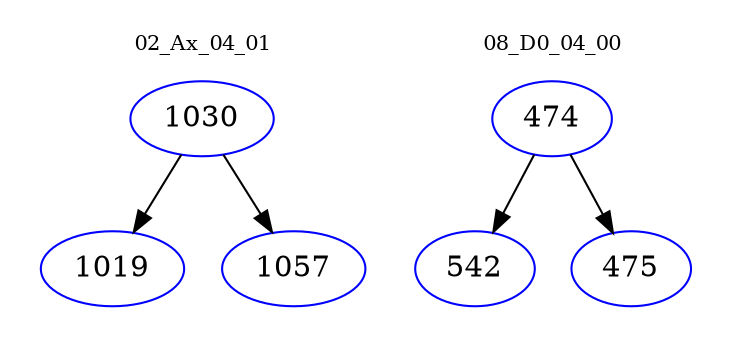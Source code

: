 digraph{
subgraph cluster_0 {
color = white
label = "02_Ax_04_01";
fontsize=10;
T0_1030 [label="1030", color="blue"]
T0_1030 -> T0_1019 [color="black"]
T0_1019 [label="1019", color="blue"]
T0_1030 -> T0_1057 [color="black"]
T0_1057 [label="1057", color="blue"]
}
subgraph cluster_1 {
color = white
label = "08_D0_04_00";
fontsize=10;
T1_474 [label="474", color="blue"]
T1_474 -> T1_542 [color="black"]
T1_542 [label="542", color="blue"]
T1_474 -> T1_475 [color="black"]
T1_475 [label="475", color="blue"]
}
}

